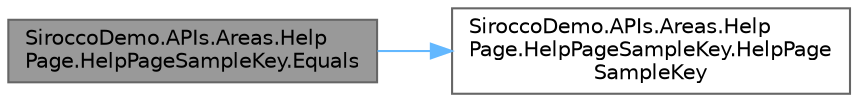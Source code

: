 digraph "SiroccoDemo.APIs.Areas.HelpPage.HelpPageSampleKey.Equals"
{
 // LATEX_PDF_SIZE
  bgcolor="transparent";
  edge [fontname=Helvetica,fontsize=10,labelfontname=Helvetica,labelfontsize=10];
  node [fontname=Helvetica,fontsize=10,shape=box,height=0.2,width=0.4];
  rankdir="LR";
  Node1 [id="Node000001",label="SiroccoDemo.APIs.Areas.Help\lPage.HelpPageSampleKey.Equals",height=0.2,width=0.4,color="gray40", fillcolor="grey60", style="filled", fontcolor="black",tooltip=" "];
  Node1 -> Node2 [id="edge2_Node000001_Node000002",color="steelblue1",style="solid",tooltip=" "];
  Node2 [id="Node000002",label="SiroccoDemo.APIs.Areas.Help\lPage.HelpPageSampleKey.HelpPage\lSampleKey",height=0.2,width=0.4,color="grey40", fillcolor="white", style="filled",URL="$class_sirocco_demo_1_1_a_p_is_1_1_areas_1_1_help_page_1_1_help_page_sample_key.html#aa8535710d4850f28e43a3d187b72ca6f",tooltip="Creates a new HelpPageSampleKey based on media type."];
}
